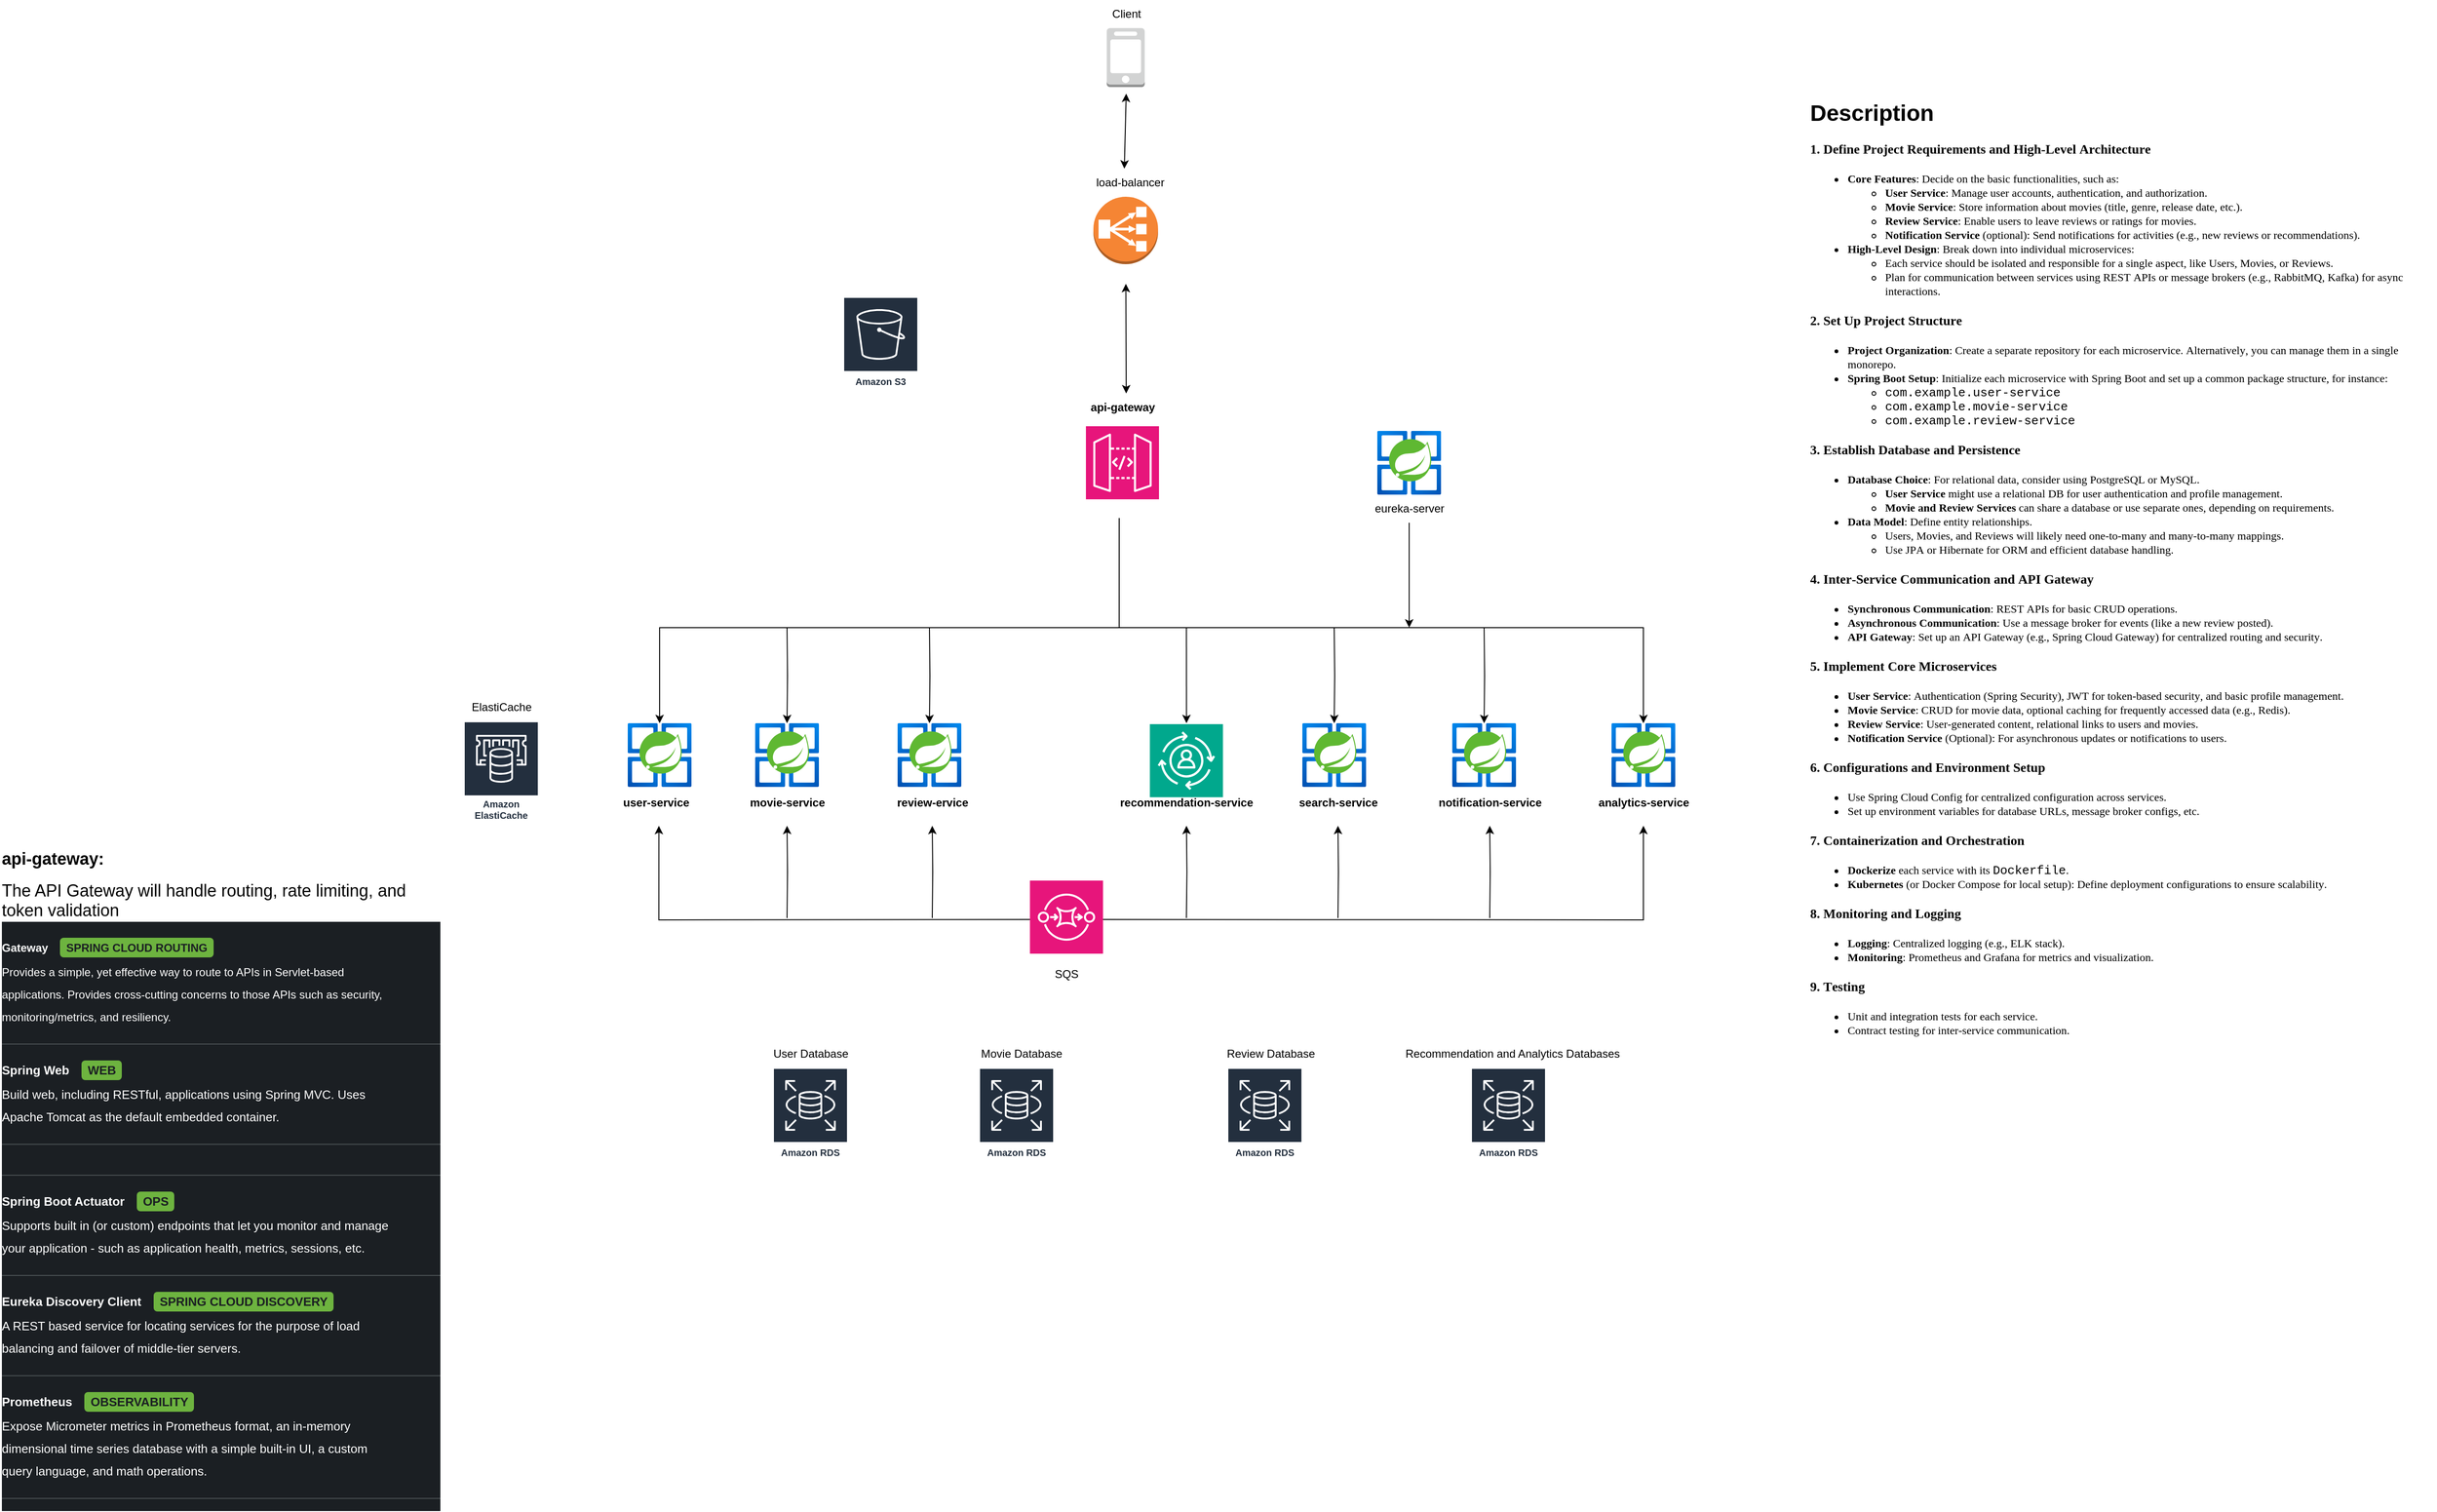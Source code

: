 <mxfile version="24.8.6">
  <diagram name="Page-1" id="R4EWamfsh_gt4aq3ULMU">
    <mxGraphModel dx="2115" dy="1984" grid="1" gridSize="10" guides="1" tooltips="1" connect="1" arrows="1" fold="1" page="1" pageScale="1" pageWidth="827" pageHeight="1169" math="0" shadow="0">
      <root>
        <mxCell id="0" />
        <mxCell id="1" parent="0" />
        <mxCell id="tPTP5EJk6AqbPcsCi5eH-51" style="edgeStyle=orthogonalEdgeStyle;rounded=0;orthogonalLoop=1;jettySize=auto;html=1;" parent="1" target="tPTP5EJk6AqbPcsCi5eH-9" edge="1">
          <mxGeometry relative="1" as="geometry">
            <Array as="points">
              <mxPoint x="515" y="200" />
              <mxPoint x="24" y="200" />
            </Array>
            <mxPoint x="514.524" y="83.0" as="sourcePoint" />
          </mxGeometry>
        </mxCell>
        <mxCell id="tPTP5EJk6AqbPcsCi5eH-52" style="edgeStyle=orthogonalEdgeStyle;rounded=0;orthogonalLoop=1;jettySize=auto;html=1;" parent="1" target="tPTP5EJk6AqbPcsCi5eH-7" edge="1">
          <mxGeometry relative="1" as="geometry">
            <Array as="points">
              <mxPoint x="515" y="200" />
              <mxPoint x="1074" y="200" />
            </Array>
            <mxPoint x="514.524" y="83.0" as="sourcePoint" />
          </mxGeometry>
        </mxCell>
        <mxCell id="tPTP5EJk6AqbPcsCi5eH-53" style="edgeStyle=orthogonalEdgeStyle;rounded=0;orthogonalLoop=1;jettySize=auto;html=1;" parent="1" target="tPTP5EJk6AqbPcsCi5eH-2" edge="1">
          <mxGeometry relative="1" as="geometry">
            <mxPoint x="160" y="200" as="sourcePoint" />
          </mxGeometry>
        </mxCell>
        <mxCell id="tPTP5EJk6AqbPcsCi5eH-2" value="" style="image;aspect=fixed;html=1;points=[];align=center;fontSize=12;image=img/lib/azure2/compute/Azure_Spring_Cloud.svg;" parent="1" vertex="1">
          <mxGeometry x="126" y="302" width="68" height="68" as="geometry" />
        </mxCell>
        <mxCell id="tPTP5EJk6AqbPcsCi5eH-54" style="edgeStyle=orthogonalEdgeStyle;rounded=0;orthogonalLoop=1;jettySize=auto;html=1;" parent="1" target="tPTP5EJk6AqbPcsCi5eH-3" edge="1">
          <mxGeometry relative="1" as="geometry">
            <mxPoint x="312" y="200" as="sourcePoint" />
          </mxGeometry>
        </mxCell>
        <mxCell id="tPTP5EJk6AqbPcsCi5eH-3" value="" style="image;aspect=fixed;html=1;points=[];align=center;fontSize=12;image=img/lib/azure2/compute/Azure_Spring_Cloud.svg;" parent="1" vertex="1">
          <mxGeometry x="278" y="302" width="68" height="68" as="geometry" />
        </mxCell>
        <mxCell id="tPTP5EJk6AqbPcsCi5eH-55" style="edgeStyle=orthogonalEdgeStyle;rounded=0;orthogonalLoop=1;jettySize=auto;html=1;" parent="1" edge="1">
          <mxGeometry relative="1" as="geometry">
            <mxPoint x="586.25" y="200" as="sourcePoint" />
            <mxPoint x="586.333" y="302" as="targetPoint" />
          </mxGeometry>
        </mxCell>
        <mxCell id="tPTP5EJk6AqbPcsCi5eH-56" style="edgeStyle=orthogonalEdgeStyle;rounded=0;orthogonalLoop=1;jettySize=auto;html=1;" parent="1" target="tPTP5EJk6AqbPcsCi5eH-5" edge="1">
          <mxGeometry relative="1" as="geometry">
            <mxPoint x="744" y="200" as="sourcePoint" />
          </mxGeometry>
        </mxCell>
        <mxCell id="tPTP5EJk6AqbPcsCi5eH-5" value="" style="image;aspect=fixed;html=1;points=[];align=center;fontSize=12;image=img/lib/azure2/compute/Azure_Spring_Cloud.svg;" parent="1" vertex="1">
          <mxGeometry x="710" y="302" width="68" height="68" as="geometry" />
        </mxCell>
        <mxCell id="tPTP5EJk6AqbPcsCi5eH-57" style="edgeStyle=orthogonalEdgeStyle;rounded=0;orthogonalLoop=1;jettySize=auto;html=1;" parent="1" target="tPTP5EJk6AqbPcsCi5eH-6" edge="1">
          <mxGeometry relative="1" as="geometry">
            <mxPoint x="904" y="200" as="sourcePoint" />
          </mxGeometry>
        </mxCell>
        <mxCell id="tPTP5EJk6AqbPcsCi5eH-6" value="" style="image;aspect=fixed;html=1;points=[];align=center;fontSize=12;image=img/lib/azure2/compute/Azure_Spring_Cloud.svg;fontStyle=1" parent="1" vertex="1">
          <mxGeometry x="870" y="302" width="68" height="68" as="geometry" />
        </mxCell>
        <mxCell id="tPTP5EJk6AqbPcsCi5eH-7" value="" style="image;aspect=fixed;html=1;points=[];align=center;fontSize=12;image=img/lib/azure2/compute/Azure_Spring_Cloud.svg;fontStyle=1" parent="1" vertex="1">
          <mxGeometry x="1040" y="302" width="68" height="68" as="geometry" />
        </mxCell>
        <mxCell id="tPTP5EJk6AqbPcsCi5eH-9" value="" style="image;aspect=fixed;html=1;points=[];align=center;fontSize=12;image=img/lib/azure2/compute/Azure_Spring_Cloud.svg;fontStyle=1" parent="1" vertex="1">
          <mxGeometry x="-10" y="302" width="68" height="68" as="geometry" />
        </mxCell>
        <mxCell id="tPTP5EJk6AqbPcsCi5eH-10" value="&lt;p&gt;&lt;strong&gt;api-gateway&lt;/strong&gt;&lt;/p&gt;" style="text;html=1;align=center;verticalAlign=middle;resizable=0;points=[];autosize=1;strokeColor=none;fillColor=none;" parent="1" vertex="1">
          <mxGeometry x="473" y="-60" width="90" height="50" as="geometry" />
        </mxCell>
        <mxCell id="tPTP5EJk6AqbPcsCi5eH-12" value="&lt;p&gt;&lt;strong&gt;user-service&lt;/strong&gt;&lt;/p&gt;" style="text;html=1;align=center;verticalAlign=middle;resizable=0;points=[];autosize=1;strokeColor=none;fillColor=none;" parent="1" vertex="1">
          <mxGeometry x="-25" y="361.5" width="90" height="50" as="geometry" />
        </mxCell>
        <mxCell id="tPTP5EJk6AqbPcsCi5eH-44" style="edgeStyle=orthogonalEdgeStyle;rounded=0;orthogonalLoop=1;jettySize=auto;html=1;" parent="1" target="tPTP5EJk6AqbPcsCi5eH-13" edge="1">
          <mxGeometry relative="1" as="geometry">
            <mxPoint x="160" y="510" as="sourcePoint" />
          </mxGeometry>
        </mxCell>
        <mxCell id="tPTP5EJk6AqbPcsCi5eH-13" value="&lt;p&gt;&lt;strong&gt;movie-service&lt;/strong&gt;&lt;/p&gt;" style="text;html=1;align=center;verticalAlign=middle;resizable=0;points=[];autosize=1;strokeColor=none;fillColor=none;" parent="1" vertex="1">
          <mxGeometry x="110" y="361.5" width="100" height="50" as="geometry" />
        </mxCell>
        <mxCell id="tPTP5EJk6AqbPcsCi5eH-46" style="edgeStyle=orthogonalEdgeStyle;rounded=0;orthogonalLoop=1;jettySize=auto;html=1;" parent="1" target="tPTP5EJk6AqbPcsCi5eH-14" edge="1">
          <mxGeometry relative="1" as="geometry">
            <mxPoint x="315" y="510" as="sourcePoint" />
          </mxGeometry>
        </mxCell>
        <mxCell id="tPTP5EJk6AqbPcsCi5eH-14" value="&lt;p&gt;&lt;strong&gt;r&lt;/strong&gt;&lt;strong style=&quot;background-color: initial;&quot;&gt;eview-ervice&lt;/strong&gt;&lt;/p&gt;" style="text;html=1;align=center;verticalAlign=middle;resizable=0;points=[];autosize=1;strokeColor=none;fillColor=none;" parent="1" vertex="1">
          <mxGeometry x="265" y="361.5" width="100" height="50" as="geometry" />
        </mxCell>
        <mxCell id="tPTP5EJk6AqbPcsCi5eH-47" style="edgeStyle=orthogonalEdgeStyle;rounded=0;orthogonalLoop=1;jettySize=auto;html=1;" parent="1" target="tPTP5EJk6AqbPcsCi5eH-15" edge="1">
          <mxGeometry relative="1" as="geometry">
            <mxPoint x="586.25" y="510" as="sourcePoint" />
          </mxGeometry>
        </mxCell>
        <mxCell id="tPTP5EJk6AqbPcsCi5eH-15" value="&lt;p&gt;&lt;strong&gt;recommendation-service&lt;/strong&gt;&lt;/p&gt;" style="text;html=1;align=center;verticalAlign=middle;resizable=0;points=[];autosize=1;strokeColor=none;fillColor=none;" parent="1" vertex="1">
          <mxGeometry x="501.25" y="361.5" width="170" height="50" as="geometry" />
        </mxCell>
        <mxCell id="tPTP5EJk6AqbPcsCi5eH-48" style="edgeStyle=orthogonalEdgeStyle;rounded=0;orthogonalLoop=1;jettySize=auto;html=1;" parent="1" target="tPTP5EJk6AqbPcsCi5eH-16" edge="1">
          <mxGeometry relative="1" as="geometry">
            <mxPoint x="748" y="510" as="sourcePoint" />
          </mxGeometry>
        </mxCell>
        <mxCell id="tPTP5EJk6AqbPcsCi5eH-16" value="&lt;p&gt;&lt;strong&gt;search-service&lt;/strong&gt;&lt;/p&gt;" style="text;html=1;align=center;verticalAlign=middle;resizable=0;points=[];autosize=1;strokeColor=none;fillColor=none;" parent="1" vertex="1">
          <mxGeometry x="693" y="361.5" width="110" height="50" as="geometry" />
        </mxCell>
        <mxCell id="tPTP5EJk6AqbPcsCi5eH-49" style="edgeStyle=orthogonalEdgeStyle;rounded=0;orthogonalLoop=1;jettySize=auto;html=1;" parent="1" target="tPTP5EJk6AqbPcsCi5eH-17" edge="1">
          <mxGeometry relative="1" as="geometry">
            <mxPoint x="910" y="510" as="sourcePoint" />
          </mxGeometry>
        </mxCell>
        <mxCell id="tPTP5EJk6AqbPcsCi5eH-17" value="&lt;p&gt;&lt;strong&gt;notification-service&lt;/strong&gt;&lt;/p&gt;" style="text;html=1;align=center;verticalAlign=middle;resizable=0;points=[];autosize=1;strokeColor=none;fillColor=none;" parent="1" vertex="1">
          <mxGeometry x="845" y="361.5" width="130" height="50" as="geometry" />
        </mxCell>
        <mxCell id="tPTP5EJk6AqbPcsCi5eH-18" value="&lt;p&gt;&lt;strong&gt;analytics-service&lt;/strong&gt;&lt;/p&gt;" style="text;html=1;align=center;verticalAlign=middle;resizable=0;points=[];autosize=1;strokeColor=none;fillColor=none;" parent="1" vertex="1">
          <mxGeometry x="1014" y="361.5" width="120" height="50" as="geometry" />
        </mxCell>
        <mxCell id="tPTP5EJk6AqbPcsCi5eH-23" value="User Database" style="text;html=1;align=center;verticalAlign=middle;resizable=0;points=[];autosize=1;strokeColor=none;fillColor=none;" parent="1" vertex="1">
          <mxGeometry x="135" y="640" width="100" height="30" as="geometry" />
        </mxCell>
        <mxCell id="tPTP5EJk6AqbPcsCi5eH-24" value="Movie Database" style="text;html=1;align=center;verticalAlign=middle;resizable=0;points=[];autosize=1;strokeColor=none;fillColor=none;" parent="1" vertex="1">
          <mxGeometry x="355" y="640" width="110" height="30" as="geometry" />
        </mxCell>
        <mxCell id="tPTP5EJk6AqbPcsCi5eH-25" value="Review Database" style="text;html=1;align=center;verticalAlign=middle;resizable=0;points=[];autosize=1;strokeColor=none;fillColor=none;" parent="1" vertex="1">
          <mxGeometry x="616.25" y="640" width="120" height="30" as="geometry" />
        </mxCell>
        <mxCell id="tPTP5EJk6AqbPcsCi5eH-26" value="Recommendation and Analytics Databases" style="text;html=1;align=center;verticalAlign=middle;resizable=0;points=[];autosize=1;strokeColor=none;fillColor=none;" parent="1" vertex="1">
          <mxGeometry x="809" y="640" width="250" height="30" as="geometry" />
        </mxCell>
        <mxCell id="tPTP5EJk6AqbPcsCi5eH-31" value="ElastiCache" style="text;html=1;align=center;verticalAlign=middle;resizable=0;points=[];autosize=1;strokeColor=none;fillColor=none;" parent="1" vertex="1">
          <mxGeometry x="-190" y="270" width="90" height="30" as="geometry" />
        </mxCell>
        <mxCell id="tPTP5EJk6AqbPcsCi5eH-32" value="load-balancer" style="text;html=1;align=center;verticalAlign=middle;resizable=0;points=[];autosize=1;strokeColor=none;fillColor=none;" parent="1" vertex="1">
          <mxGeometry x="476.25" y="-290" width="100" height="30" as="geometry" />
        </mxCell>
        <mxCell id="tPTP5EJk6AqbPcsCi5eH-34" value="SQS" style="text;html=1;align=center;verticalAlign=middle;resizable=0;points=[];autosize=1;strokeColor=none;fillColor=none;" parent="1" vertex="1">
          <mxGeometry x="433.25" y="555" width="50" height="30" as="geometry" />
        </mxCell>
        <mxCell id="tPTP5EJk6AqbPcsCi5eH-42" style="edgeStyle=orthogonalEdgeStyle;rounded=0;orthogonalLoop=1;jettySize=auto;html=1;" parent="1" target="tPTP5EJk6AqbPcsCi5eH-18" edge="1">
          <mxGeometry relative="1" as="geometry">
            <mxPoint x="496.5" y="511.524" as="sourcePoint" />
          </mxGeometry>
        </mxCell>
        <mxCell id="tPTP5EJk6AqbPcsCi5eH-36" value="" style="outlineConnect=0;dashed=0;verticalLabelPosition=bottom;verticalAlign=top;align=center;html=1;shape=mxgraph.aws3.mobile_client;fillColor=#D2D3D3;gradientColor=none;" parent="1" vertex="1">
          <mxGeometry x="501.25" y="-440" width="40.5" height="63" as="geometry" />
        </mxCell>
        <mxCell id="tPTP5EJk6AqbPcsCi5eH-37" value="Client" style="text;html=1;align=center;verticalAlign=middle;resizable=0;points=[];autosize=1;strokeColor=none;fillColor=none;" parent="1" vertex="1">
          <mxGeometry x="496.5" y="-470" width="50" height="30" as="geometry" />
        </mxCell>
        <mxCell id="tPTP5EJk6AqbPcsCi5eH-40" value="" style="endArrow=classic;startArrow=classic;html=1;rounded=0;" parent="1" edge="1">
          <mxGeometry width="50" height="50" relative="1" as="geometry">
            <mxPoint x="520" y="-290" as="sourcePoint" />
            <mxPoint x="522" y="-370" as="targetPoint" />
          </mxGeometry>
        </mxCell>
        <mxCell id="tPTP5EJk6AqbPcsCi5eH-43" style="edgeStyle=orthogonalEdgeStyle;rounded=0;orthogonalLoop=1;jettySize=auto;html=1;exitX=0;exitY=0.5;exitDx=0;exitDy=0;exitPerimeter=0;entryX=0.536;entryY=1.001;entryDx=0;entryDy=0;entryPerimeter=0;" parent="1" target="tPTP5EJk6AqbPcsCi5eH-12" edge="1">
          <mxGeometry relative="1" as="geometry">
            <mxPoint x="420" y="511.5" as="sourcePoint" />
          </mxGeometry>
        </mxCell>
        <mxCell id="tPTP5EJk6AqbPcsCi5eH-60" value="" style="endArrow=classic;startArrow=classic;html=1;rounded=0;" parent="1" edge="1">
          <mxGeometry width="50" height="50" relative="1" as="geometry">
            <mxPoint x="522" y="-50" as="sourcePoint" />
            <mxPoint x="521.642" y="-167.0" as="targetPoint" />
          </mxGeometry>
        </mxCell>
        <mxCell id="hdJnmSfa8VOICIZQmIh4-2" value="&lt;h1 style=&quot;margin-top: 0px;&quot;&gt;Description&lt;/h1&gt;&lt;p style=&quot;margin: 0px 0px 14px; font-variant-numeric: normal; font-variant-east-asian: normal; font-variant-alternates: normal; font-size-adjust: none; font-kerning: auto; font-optical-sizing: auto; font-feature-settings: normal; font-variation-settings: normal; font-variant-position: normal; font-stretch: normal; font-size: 14px; line-height: normal; font-family: Times; -webkit-text-stroke-color: rgb(0, 0, 0);&quot; class=&quot;p1&quot;&gt;&lt;span style=&quot;font-kerning: none;&quot; class=&quot;s1&quot;&gt;&lt;b&gt;1. Define Project Requirements and High-Level Architecture&lt;/b&gt;&lt;/span&gt;&lt;/p&gt;&lt;ul style=&quot;font-size: medium;&quot; class=&quot;ul1&quot;&gt;&lt;li style=&quot;margin: 0px; font-variant-numeric: normal; font-variant-east-asian: normal; font-variant-alternates: normal; font-size-adjust: none; font-kerning: auto; font-optical-sizing: auto; font-feature-settings: normal; font-variation-settings: normal; font-variant-position: normal; font-stretch: normal; font-size: 12px; line-height: normal; font-family: Times; -webkit-text-stroke: rgb(0, 0, 0);&quot; class=&quot;li2&quot;&gt;&lt;b&gt;&lt;/b&gt;&lt;span style=&quot;font-kerning: none;&quot; class=&quot;s1&quot;&gt;&lt;b&gt;Core Features&lt;/b&gt;: Decide on the basic functionalities, such as:&lt;/span&gt;&lt;/li&gt;&lt;ul class=&quot;ul2&quot;&gt;&lt;li style=&quot;margin: 0px; font-variant-numeric: normal; font-variant-east-asian: normal; font-variant-alternates: normal; font-size-adjust: none; font-kerning: auto; font-optical-sizing: auto; font-feature-settings: normal; font-variation-settings: normal; font-variant-position: normal; font-stretch: normal; font-size: 12px; line-height: normal; font-family: Times; -webkit-text-stroke: rgb(0, 0, 0);&quot; class=&quot;li2&quot;&gt;&lt;b&gt;&lt;/b&gt;&lt;span style=&quot;font-kerning: none;&quot; class=&quot;s1&quot;&gt;&lt;b&gt;User Service&lt;/b&gt;: Manage user accounts, authentication, and authorization.&lt;/span&gt;&lt;/li&gt;&lt;li style=&quot;margin: 0px; font-variant-numeric: normal; font-variant-east-asian: normal; font-variant-alternates: normal; font-size-adjust: none; font-kerning: auto; font-optical-sizing: auto; font-feature-settings: normal; font-variation-settings: normal; font-variant-position: normal; font-stretch: normal; font-size: 12px; line-height: normal; font-family: Times; -webkit-text-stroke: rgb(0, 0, 0);&quot; class=&quot;li2&quot;&gt;&lt;b&gt;&lt;/b&gt;&lt;span style=&quot;font-kerning: none;&quot; class=&quot;s1&quot;&gt;&lt;b&gt;Movie Service&lt;/b&gt;: Store information about movies (title, genre, release date, etc.).&lt;/span&gt;&lt;/li&gt;&lt;li style=&quot;margin: 0px; font-variant-numeric: normal; font-variant-east-asian: normal; font-variant-alternates: normal; font-size-adjust: none; font-kerning: auto; font-optical-sizing: auto; font-feature-settings: normal; font-variation-settings: normal; font-variant-position: normal; font-stretch: normal; font-size: 12px; line-height: normal; font-family: Times; -webkit-text-stroke: rgb(0, 0, 0);&quot; class=&quot;li2&quot;&gt;&lt;b&gt;&lt;/b&gt;&lt;span style=&quot;font-kerning: none;&quot; class=&quot;s1&quot;&gt;&lt;b&gt;Review Service&lt;/b&gt;: Enable users to leave reviews or ratings for movies.&lt;/span&gt;&lt;/li&gt;&lt;li style=&quot;margin: 0px; font-variant-numeric: normal; font-variant-east-asian: normal; font-variant-alternates: normal; font-size-adjust: none; font-kerning: auto; font-optical-sizing: auto; font-feature-settings: normal; font-variation-settings: normal; font-variant-position: normal; font-stretch: normal; font-size: 12px; line-height: normal; font-family: Times; -webkit-text-stroke: rgb(0, 0, 0);&quot; class=&quot;li2&quot;&gt;&lt;b&gt;&lt;/b&gt;&lt;span style=&quot;font-kerning: none;&quot; class=&quot;s1&quot;&gt;&lt;b&gt;Notification Service&lt;/b&gt; (optional): Send notifications for activities (e.g., new reviews or recommendations).&lt;/span&gt;&lt;/li&gt;&lt;/ul&gt;&lt;li style=&quot;margin: 0px; font-variant-numeric: normal; font-variant-east-asian: normal; font-variant-alternates: normal; font-size-adjust: none; font-kerning: auto; font-optical-sizing: auto; font-feature-settings: normal; font-variation-settings: normal; font-variant-position: normal; font-stretch: normal; font-size: 12px; line-height: normal; font-family: Times; -webkit-text-stroke: rgb(0, 0, 0);&quot; class=&quot;li2&quot;&gt;&lt;b&gt;&lt;/b&gt;&lt;span style=&quot;font-kerning: none;&quot; class=&quot;s1&quot;&gt;&lt;b&gt;High-Level Design&lt;/b&gt;: Break down into individual microservices:&lt;/span&gt;&lt;/li&gt;&lt;ul class=&quot;ul2&quot;&gt;&lt;li style=&quot;margin: 0px; font-variant-numeric: normal; font-variant-east-asian: normal; font-variant-alternates: normal; font-size-adjust: none; font-kerning: auto; font-optical-sizing: auto; font-feature-settings: normal; font-variation-settings: normal; font-variant-position: normal; font-stretch: normal; font-size: 12px; line-height: normal; font-family: Times; -webkit-text-stroke: rgb(0, 0, 0);&quot; class=&quot;li2&quot;&gt;&lt;span style=&quot;font-kerning: none;&quot; class=&quot;s1&quot;&gt;Each service should be isolated and responsible for a single aspect, like Users, Movies, or Reviews.&lt;/span&gt;&lt;/li&gt;&lt;li style=&quot;margin: 0px; font-variant-numeric: normal; font-variant-east-asian: normal; font-variant-alternates: normal; font-size-adjust: none; font-kerning: auto; font-optical-sizing: auto; font-feature-settings: normal; font-variation-settings: normal; font-variant-position: normal; font-stretch: normal; font-size: 12px; line-height: normal; font-family: Times; -webkit-text-stroke: rgb(0, 0, 0);&quot; class=&quot;li2&quot;&gt;&lt;span style=&quot;font-kerning: none;&quot; class=&quot;s1&quot;&gt;Plan for communication between services using REST APIs or message brokers (e.g., RabbitMQ, Kafka) for async interactions.&lt;/span&gt;&lt;/li&gt;&lt;/ul&gt;&lt;/ul&gt;&lt;p style=&quot;margin: 0px 0px 14px; font-variant-numeric: normal; font-variant-east-asian: normal; font-variant-alternates: normal; font-size-adjust: none; font-kerning: auto; font-optical-sizing: auto; font-feature-settings: normal; font-variation-settings: normal; font-variant-position: normal; font-stretch: normal; font-size: 14px; line-height: normal; font-family: Times; -webkit-text-stroke-color: rgb(0, 0, 0);&quot; class=&quot;p1&quot;&gt;&lt;span style=&quot;font-kerning: none;&quot; class=&quot;s1&quot;&gt;&lt;b&gt;2. Set Up Project Structure&lt;/b&gt;&lt;/span&gt;&lt;/p&gt;&lt;ul style=&quot;font-size: medium;&quot; class=&quot;ul1&quot;&gt;&lt;li style=&quot;margin: 0px; font-variant-numeric: normal; font-variant-east-asian: normal; font-variant-alternates: normal; font-size-adjust: none; font-kerning: auto; font-optical-sizing: auto; font-feature-settings: normal; font-variation-settings: normal; font-variant-position: normal; font-stretch: normal; font-size: 12px; line-height: normal; font-family: Times; -webkit-text-stroke: rgb(0, 0, 0);&quot; class=&quot;li2&quot;&gt;&lt;b&gt;&lt;/b&gt;&lt;span style=&quot;font-kerning: none;&quot; class=&quot;s1&quot;&gt;&lt;b&gt;Project Organization&lt;/b&gt;: Create a separate repository for each microservice. Alternatively, you can manage them in a single monorepo.&lt;/span&gt;&lt;/li&gt;&lt;li style=&quot;margin: 0px; font-variant-numeric: normal; font-variant-east-asian: normal; font-variant-alternates: normal; font-size-adjust: none; font-kerning: auto; font-optical-sizing: auto; font-feature-settings: normal; font-variation-settings: normal; font-variant-position: normal; font-stretch: normal; font-size: 12px; line-height: normal; font-family: Times; -webkit-text-stroke: rgb(0, 0, 0);&quot; class=&quot;li2&quot;&gt;&lt;b&gt;&lt;/b&gt;&lt;span style=&quot;font-kerning: none;&quot; class=&quot;s1&quot;&gt;&lt;b&gt;Spring Boot Setup&lt;/b&gt;: Initialize each microservice with Spring Boot and set up a common package structure, for instance:&lt;/span&gt;&lt;/li&gt;&lt;ul class=&quot;ul2&quot;&gt;&lt;li style=&quot;margin: 0px; font-variant-numeric: normal; font-variant-east-asian: normal; font-variant-alternates: normal; font-size-adjust: none; font-kerning: auto; font-optical-sizing: auto; font-feature-settings: normal; font-variation-settings: normal; font-variant-position: normal; font-stretch: normal; font-size: 13px; line-height: normal; font-family: Courier; -webkit-text-stroke: rgb(0, 0, 0);&quot; class=&quot;li3&quot;&gt;&lt;span style=&quot;font-kerning: none;&quot; class=&quot;s1&quot;&gt;com.example.user-service&lt;/span&gt;&lt;/li&gt;&lt;li style=&quot;margin: 0px; font-variant-numeric: normal; font-variant-east-asian: normal; font-variant-alternates: normal; font-size-adjust: none; font-kerning: auto; font-optical-sizing: auto; font-feature-settings: normal; font-variation-settings: normal; font-variant-position: normal; font-stretch: normal; font-size: 13px; line-height: normal; font-family: Courier; -webkit-text-stroke: rgb(0, 0, 0);&quot; class=&quot;li3&quot;&gt;&lt;span style=&quot;font-kerning: none;&quot; class=&quot;s1&quot;&gt;com.example.movie-service&lt;/span&gt;&lt;/li&gt;&lt;li style=&quot;margin: 0px; font-variant-numeric: normal; font-variant-east-asian: normal; font-variant-alternates: normal; font-size-adjust: none; font-kerning: auto; font-optical-sizing: auto; font-feature-settings: normal; font-variation-settings: normal; font-variant-position: normal; font-stretch: normal; font-size: 13px; line-height: normal; font-family: Courier; -webkit-text-stroke: rgb(0, 0, 0);&quot; class=&quot;li3&quot;&gt;&lt;span style=&quot;font-kerning: none;&quot; class=&quot;s1&quot;&gt;com.example.review-service&lt;/span&gt;&lt;/li&gt;&lt;/ul&gt;&lt;/ul&gt;&lt;p style=&quot;margin: 0px 0px 14px; font-variant-numeric: normal; font-variant-east-asian: normal; font-variant-alternates: normal; font-size-adjust: none; font-kerning: auto; font-optical-sizing: auto; font-feature-settings: normal; font-variation-settings: normal; font-variant-position: normal; font-stretch: normal; font-size: 14px; line-height: normal; font-family: Times; -webkit-text-stroke-color: rgb(0, 0, 0);&quot; class=&quot;p1&quot;&gt;&lt;span style=&quot;font-kerning: none;&quot; class=&quot;s1&quot;&gt;&lt;b&gt;3. Establish Database and Persistence&lt;/b&gt;&lt;/span&gt;&lt;/p&gt;&lt;ul style=&quot;font-size: medium;&quot; class=&quot;ul1&quot;&gt;&lt;li style=&quot;margin: 0px; font-variant-numeric: normal; font-variant-east-asian: normal; font-variant-alternates: normal; font-size-adjust: none; font-kerning: auto; font-optical-sizing: auto; font-feature-settings: normal; font-variation-settings: normal; font-variant-position: normal; font-stretch: normal; font-size: 12px; line-height: normal; font-family: Times; -webkit-text-stroke: rgb(0, 0, 0);&quot; class=&quot;li2&quot;&gt;&lt;b&gt;&lt;/b&gt;&lt;span style=&quot;font-kerning: none;&quot; class=&quot;s1&quot;&gt;&lt;b&gt;Database Choice&lt;/b&gt;: For relational data, consider using PostgreSQL or MySQL.&lt;/span&gt;&lt;/li&gt;&lt;ul class=&quot;ul2&quot;&gt;&lt;li style=&quot;margin: 0px; font-variant-numeric: normal; font-variant-east-asian: normal; font-variant-alternates: normal; font-size-adjust: none; font-kerning: auto; font-optical-sizing: auto; font-feature-settings: normal; font-variation-settings: normal; font-variant-position: normal; font-stretch: normal; font-size: 12px; line-height: normal; font-family: Times; -webkit-text-stroke: rgb(0, 0, 0);&quot; class=&quot;li2&quot;&gt;&lt;b&gt;&lt;/b&gt;&lt;span style=&quot;font-kerning: none;&quot; class=&quot;s1&quot;&gt;&lt;b&gt;User Service&lt;/b&gt; might use a relational DB for user authentication and profile management.&lt;/span&gt;&lt;/li&gt;&lt;li style=&quot;margin: 0px; font-variant-numeric: normal; font-variant-east-asian: normal; font-variant-alternates: normal; font-size-adjust: none; font-kerning: auto; font-optical-sizing: auto; font-feature-settings: normal; font-variation-settings: normal; font-variant-position: normal; font-stretch: normal; font-size: 12px; line-height: normal; font-family: Times; -webkit-text-stroke: rgb(0, 0, 0);&quot; class=&quot;li2&quot;&gt;&lt;b&gt;&lt;/b&gt;&lt;span style=&quot;font-kerning: none;&quot; class=&quot;s1&quot;&gt;&lt;b&gt;Movie and Review Services&lt;/b&gt; can share a database or use separate ones, depending on requirements.&lt;/span&gt;&lt;/li&gt;&lt;/ul&gt;&lt;li style=&quot;margin: 0px; font-variant-numeric: normal; font-variant-east-asian: normal; font-variant-alternates: normal; font-size-adjust: none; font-kerning: auto; font-optical-sizing: auto; font-feature-settings: normal; font-variation-settings: normal; font-variant-position: normal; font-stretch: normal; font-size: 12px; line-height: normal; font-family: Times; -webkit-text-stroke: rgb(0, 0, 0);&quot; class=&quot;li2&quot;&gt;&lt;b&gt;&lt;/b&gt;&lt;span style=&quot;font-kerning: none;&quot; class=&quot;s1&quot;&gt;&lt;b&gt;Data Model&lt;/b&gt;: Define entity relationships.&lt;/span&gt;&lt;/li&gt;&lt;ul class=&quot;ul2&quot;&gt;&lt;li style=&quot;margin: 0px; font-variant-numeric: normal; font-variant-east-asian: normal; font-variant-alternates: normal; font-size-adjust: none; font-kerning: auto; font-optical-sizing: auto; font-feature-settings: normal; font-variation-settings: normal; font-variant-position: normal; font-stretch: normal; font-size: 12px; line-height: normal; font-family: Times; -webkit-text-stroke: rgb(0, 0, 0);&quot; class=&quot;li2&quot;&gt;&lt;span style=&quot;font-kerning: none;&quot; class=&quot;s1&quot;&gt;Users, Movies, and Reviews will likely need one-to-many and many-to-many mappings.&lt;/span&gt;&lt;/li&gt;&lt;li style=&quot;margin: 0px; font-variant-numeric: normal; font-variant-east-asian: normal; font-variant-alternates: normal; font-size-adjust: none; font-kerning: auto; font-optical-sizing: auto; font-feature-settings: normal; font-variation-settings: normal; font-variant-position: normal; font-stretch: normal; font-size: 12px; line-height: normal; font-family: Times; -webkit-text-stroke: rgb(0, 0, 0);&quot; class=&quot;li2&quot;&gt;&lt;span style=&quot;font-kerning: none;&quot; class=&quot;s1&quot;&gt;Use JPA or Hibernate for ORM and efficient database handling.&lt;/span&gt;&lt;/li&gt;&lt;/ul&gt;&lt;/ul&gt;&lt;p style=&quot;margin: 0px 0px 14px; font-variant-numeric: normal; font-variant-east-asian: normal; font-variant-alternates: normal; font-size-adjust: none; font-kerning: auto; font-optical-sizing: auto; font-feature-settings: normal; font-variation-settings: normal; font-variant-position: normal; font-stretch: normal; font-size: 14px; line-height: normal; font-family: Times; -webkit-text-stroke-color: rgb(0, 0, 0);&quot; class=&quot;p1&quot;&gt;&lt;span style=&quot;font-kerning: none;&quot; class=&quot;s1&quot;&gt;&lt;b&gt;4. Inter-Service Communication and API Gateway&lt;/b&gt;&lt;/span&gt;&lt;/p&gt;&lt;ul style=&quot;font-size: medium;&quot; class=&quot;ul1&quot;&gt;&lt;li style=&quot;margin: 0px; font-variant-numeric: normal; font-variant-east-asian: normal; font-variant-alternates: normal; font-size-adjust: none; font-kerning: auto; font-optical-sizing: auto; font-feature-settings: normal; font-variation-settings: normal; font-variant-position: normal; font-stretch: normal; font-size: 12px; line-height: normal; font-family: Times; -webkit-text-stroke: rgb(0, 0, 0);&quot; class=&quot;li2&quot;&gt;&lt;b&gt;&lt;/b&gt;&lt;span style=&quot;font-kerning: none;&quot; class=&quot;s1&quot;&gt;&lt;b&gt;Synchronous Communication&lt;/b&gt;: REST APIs for basic CRUD operations.&lt;/span&gt;&lt;/li&gt;&lt;li style=&quot;margin: 0px; font-variant-numeric: normal; font-variant-east-asian: normal; font-variant-alternates: normal; font-size-adjust: none; font-kerning: auto; font-optical-sizing: auto; font-feature-settings: normal; font-variation-settings: normal; font-variant-position: normal; font-stretch: normal; font-size: 12px; line-height: normal; font-family: Times; -webkit-text-stroke: rgb(0, 0, 0);&quot; class=&quot;li2&quot;&gt;&lt;b&gt;&lt;/b&gt;&lt;span style=&quot;font-kerning: none;&quot; class=&quot;s1&quot;&gt;&lt;b&gt;Asynchronous Communication&lt;/b&gt;: Use a message broker for events (like a new review posted).&lt;/span&gt;&lt;/li&gt;&lt;li style=&quot;margin: 0px; font-variant-numeric: normal; font-variant-east-asian: normal; font-variant-alternates: normal; font-size-adjust: none; font-kerning: auto; font-optical-sizing: auto; font-feature-settings: normal; font-variation-settings: normal; font-variant-position: normal; font-stretch: normal; font-size: 12px; line-height: normal; font-family: Times; -webkit-text-stroke: rgb(0, 0, 0);&quot; class=&quot;li2&quot;&gt;&lt;b&gt;&lt;/b&gt;&lt;span style=&quot;font-kerning: none;&quot; class=&quot;s1&quot;&gt;&lt;b&gt;API Gateway&lt;/b&gt;: Set up an API Gateway (e.g., Spring Cloud Gateway) for centralized routing and security.&lt;/span&gt;&lt;/li&gt;&lt;/ul&gt;&lt;p style=&quot;margin: 0px 0px 14px; font-variant-numeric: normal; font-variant-east-asian: normal; font-variant-alternates: normal; font-size-adjust: none; font-kerning: auto; font-optical-sizing: auto; font-feature-settings: normal; font-variation-settings: normal; font-variant-position: normal; font-stretch: normal; font-size: 14px; line-height: normal; font-family: Times; -webkit-text-stroke-color: rgb(0, 0, 0);&quot; class=&quot;p1&quot;&gt;&lt;span style=&quot;font-kerning: none;&quot; class=&quot;s1&quot;&gt;&lt;b&gt;5. Implement Core Microservices&lt;/b&gt;&lt;/span&gt;&lt;/p&gt;&lt;ul style=&quot;font-size: medium;&quot; class=&quot;ul1&quot;&gt;&lt;li style=&quot;margin: 0px; font-variant-numeric: normal; font-variant-east-asian: normal; font-variant-alternates: normal; font-size-adjust: none; font-kerning: auto; font-optical-sizing: auto; font-feature-settings: normal; font-variation-settings: normal; font-variant-position: normal; font-stretch: normal; font-size: 12px; line-height: normal; font-family: Times; -webkit-text-stroke: rgb(0, 0, 0);&quot; class=&quot;li2&quot;&gt;&lt;b&gt;&lt;/b&gt;&lt;span style=&quot;font-kerning: none;&quot; class=&quot;s1&quot;&gt;&lt;b&gt;User Service&lt;/b&gt;: Authentication (Spring Security), JWT for token-based security, and basic profile management.&lt;/span&gt;&lt;/li&gt;&lt;li style=&quot;margin: 0px; font-variant-numeric: normal; font-variant-east-asian: normal; font-variant-alternates: normal; font-size-adjust: none; font-kerning: auto; font-optical-sizing: auto; font-feature-settings: normal; font-variation-settings: normal; font-variant-position: normal; font-stretch: normal; font-size: 12px; line-height: normal; font-family: Times; -webkit-text-stroke: rgb(0, 0, 0);&quot; class=&quot;li2&quot;&gt;&lt;b&gt;&lt;/b&gt;&lt;span style=&quot;font-kerning: none;&quot; class=&quot;s1&quot;&gt;&lt;b&gt;Movie Service&lt;/b&gt;: CRUD for movie data, optional caching for frequently accessed data (e.g., Redis).&lt;/span&gt;&lt;/li&gt;&lt;li style=&quot;margin: 0px; font-variant-numeric: normal; font-variant-east-asian: normal; font-variant-alternates: normal; font-size-adjust: none; font-kerning: auto; font-optical-sizing: auto; font-feature-settings: normal; font-variation-settings: normal; font-variant-position: normal; font-stretch: normal; font-size: 12px; line-height: normal; font-family: Times; -webkit-text-stroke: rgb(0, 0, 0);&quot; class=&quot;li2&quot;&gt;&lt;b&gt;&lt;/b&gt;&lt;span style=&quot;font-kerning: none;&quot; class=&quot;s1&quot;&gt;&lt;b&gt;Review Service&lt;/b&gt;: User-generated content, relational links to users and movies.&lt;/span&gt;&lt;/li&gt;&lt;li style=&quot;margin: 0px; font-variant-numeric: normal; font-variant-east-asian: normal; font-variant-alternates: normal; font-size-adjust: none; font-kerning: auto; font-optical-sizing: auto; font-feature-settings: normal; font-variation-settings: normal; font-variant-position: normal; font-stretch: normal; font-size: 12px; line-height: normal; font-family: Times; -webkit-text-stroke: rgb(0, 0, 0);&quot; class=&quot;li2&quot;&gt;&lt;b&gt;&lt;/b&gt;&lt;span style=&quot;font-kerning: none;&quot; class=&quot;s1&quot;&gt;&lt;b&gt;Notification Service&lt;/b&gt; (Optional): For asynchronous updates or notifications to users.&lt;/span&gt;&lt;/li&gt;&lt;/ul&gt;&lt;p style=&quot;margin: 0px 0px 14px; font-variant-numeric: normal; font-variant-east-asian: normal; font-variant-alternates: normal; font-size-adjust: none; font-kerning: auto; font-optical-sizing: auto; font-feature-settings: normal; font-variation-settings: normal; font-variant-position: normal; font-stretch: normal; font-size: 14px; line-height: normal; font-family: Times; -webkit-text-stroke-color: rgb(0, 0, 0);&quot; class=&quot;p1&quot;&gt;&lt;span style=&quot;font-kerning: none;&quot; class=&quot;s1&quot;&gt;&lt;b&gt;6. Configurations and Environment Setup&lt;/b&gt;&lt;/span&gt;&lt;/p&gt;&lt;ul style=&quot;font-size: medium;&quot; class=&quot;ul1&quot;&gt;&lt;li style=&quot;margin: 0px; font-variant-numeric: normal; font-variant-east-asian: normal; font-variant-alternates: normal; font-size-adjust: none; font-kerning: auto; font-optical-sizing: auto; font-feature-settings: normal; font-variation-settings: normal; font-variant-position: normal; font-stretch: normal; font-size: 12px; line-height: normal; font-family: Times; -webkit-text-stroke: rgb(0, 0, 0);&quot; class=&quot;li2&quot;&gt;&lt;span style=&quot;font-kerning: none;&quot; class=&quot;s1&quot;&gt;Use Spring Cloud Config for centralized configuration across services.&lt;/span&gt;&lt;/li&gt;&lt;li style=&quot;margin: 0px; font-variant-numeric: normal; font-variant-east-asian: normal; font-variant-alternates: normal; font-size-adjust: none; font-kerning: auto; font-optical-sizing: auto; font-feature-settings: normal; font-variation-settings: normal; font-variant-position: normal; font-stretch: normal; font-size: 12px; line-height: normal; font-family: Times; -webkit-text-stroke: rgb(0, 0, 0);&quot; class=&quot;li2&quot;&gt;&lt;span style=&quot;font-kerning: none;&quot; class=&quot;s1&quot;&gt;Set up environment variables for database URLs, message broker configs, etc.&lt;/span&gt;&lt;/li&gt;&lt;/ul&gt;&lt;p style=&quot;margin: 0px 0px 14px; font-variant-numeric: normal; font-variant-east-asian: normal; font-variant-alternates: normal; font-size-adjust: none; font-kerning: auto; font-optical-sizing: auto; font-feature-settings: normal; font-variation-settings: normal; font-variant-position: normal; font-stretch: normal; font-size: 14px; line-height: normal; font-family: Times; -webkit-text-stroke-color: rgb(0, 0, 0);&quot; class=&quot;p1&quot;&gt;&lt;span style=&quot;font-kerning: none;&quot; class=&quot;s1&quot;&gt;&lt;b&gt;7. Containerization and Orchestration&lt;/b&gt;&lt;/span&gt;&lt;/p&gt;&lt;ul style=&quot;font-size: medium;&quot; class=&quot;ul1&quot;&gt;&lt;li style=&quot;margin: 0px; font-variant-numeric: normal; font-variant-east-asian: normal; font-variant-alternates: normal; font-size-adjust: none; font-kerning: auto; font-optical-sizing: auto; font-feature-settings: normal; font-variation-settings: normal; font-variant-position: normal; font-stretch: normal; font-size: 12px; line-height: normal; font-family: Times; -webkit-text-stroke: rgb(0, 0, 0);&quot; class=&quot;li2&quot;&gt;&lt;b&gt;&lt;/b&gt;&lt;span style=&quot;font-kerning: none;&quot; class=&quot;s1&quot;&gt;&lt;b&gt;Dockerize&lt;/b&gt; each service with its &lt;/span&gt;&lt;span style=&quot;font-variant-numeric: normal; font-variant-east-asian: normal; font-variant-alternates: normal; font-variant-position: normal; font-size-adjust: none; font-optical-sizing: auto; font-feature-settings: normal; font-variation-settings: normal; font-stretch: normal; font-size: 13px; line-height: normal; font-family: Courier; font-kerning: none;&quot; class=&quot;s2&quot;&gt;Dockerfile&lt;/span&gt;&lt;span style=&quot;font-kerning: none;&quot; class=&quot;s1&quot;&gt;.&lt;/span&gt;&lt;/li&gt;&lt;li style=&quot;margin: 0px; font-variant-numeric: normal; font-variant-east-asian: normal; font-variant-alternates: normal; font-size-adjust: none; font-kerning: auto; font-optical-sizing: auto; font-feature-settings: normal; font-variation-settings: normal; font-variant-position: normal; font-stretch: normal; font-size: 12px; line-height: normal; font-family: Times; -webkit-text-stroke: rgb(0, 0, 0);&quot; class=&quot;li2&quot;&gt;&lt;b&gt;&lt;/b&gt;&lt;span style=&quot;font-kerning: none;&quot; class=&quot;s1&quot;&gt;&lt;b&gt;Kubernetes&lt;/b&gt; (or Docker Compose for local setup): Define deployment configurations to ensure scalability.&lt;/span&gt;&lt;/li&gt;&lt;/ul&gt;&lt;p style=&quot;margin: 0px 0px 14px; font-variant-numeric: normal; font-variant-east-asian: normal; font-variant-alternates: normal; font-size-adjust: none; font-kerning: auto; font-optical-sizing: auto; font-feature-settings: normal; font-variation-settings: normal; font-variant-position: normal; font-stretch: normal; font-size: 14px; line-height: normal; font-family: Times; -webkit-text-stroke-color: rgb(0, 0, 0);&quot; class=&quot;p1&quot;&gt;&lt;span style=&quot;font-kerning: none;&quot; class=&quot;s1&quot;&gt;&lt;b&gt;8. Monitoring and Logging&lt;/b&gt;&lt;/span&gt;&lt;/p&gt;&lt;ul style=&quot;font-size: medium;&quot; class=&quot;ul1&quot;&gt;&lt;li style=&quot;margin: 0px; font-variant-numeric: normal; font-variant-east-asian: normal; font-variant-alternates: normal; font-size-adjust: none; font-kerning: auto; font-optical-sizing: auto; font-feature-settings: normal; font-variation-settings: normal; font-variant-position: normal; font-stretch: normal; font-size: 12px; line-height: normal; font-family: Times; -webkit-text-stroke: rgb(0, 0, 0);&quot; class=&quot;li2&quot;&gt;&lt;b&gt;&lt;/b&gt;&lt;span style=&quot;font-kerning: none;&quot; class=&quot;s1&quot;&gt;&lt;b&gt;Logging&lt;/b&gt;: Centralized logging (e.g., ELK stack).&lt;/span&gt;&lt;/li&gt;&lt;li style=&quot;margin: 0px; font-variant-numeric: normal; font-variant-east-asian: normal; font-variant-alternates: normal; font-size-adjust: none; font-kerning: auto; font-optical-sizing: auto; font-feature-settings: normal; font-variation-settings: normal; font-variant-position: normal; font-stretch: normal; font-size: 12px; line-height: normal; font-family: Times; -webkit-text-stroke: rgb(0, 0, 0);&quot; class=&quot;li2&quot;&gt;&lt;b&gt;&lt;/b&gt;&lt;span style=&quot;font-kerning: none;&quot; class=&quot;s1&quot;&gt;&lt;b&gt;Monitoring&lt;/b&gt;: Prometheus and Grafana for metrics and visualization.&lt;/span&gt;&lt;/li&gt;&lt;/ul&gt;&lt;p style=&quot;margin: 0px 0px 14px; font-variant-numeric: normal; font-variant-east-asian: normal; font-variant-alternates: normal; font-size-adjust: none; font-kerning: auto; font-optical-sizing: auto; font-feature-settings: normal; font-variation-settings: normal; font-variant-position: normal; font-stretch: normal; font-size: 14px; line-height: normal; font-family: Times; -webkit-text-stroke-color: rgb(0, 0, 0);&quot; class=&quot;p1&quot;&gt;&lt;span style=&quot;font-kerning: none;&quot; class=&quot;s1&quot;&gt;&lt;b&gt;9. Testing&lt;/b&gt;&lt;/span&gt;&lt;/p&gt;&lt;ul style=&quot;font-size: medium;&quot; class=&quot;ul1&quot;&gt;&lt;li style=&quot;margin: 0px; font-variant-numeric: normal; font-variant-east-asian: normal; font-variant-alternates: normal; font-size-adjust: none; font-kerning: auto; font-optical-sizing: auto; font-feature-settings: normal; font-variation-settings: normal; font-variant-position: normal; font-stretch: normal; font-size: 12px; line-height: normal; font-family: Times; -webkit-text-stroke: rgb(0, 0, 0);&quot; class=&quot;li2&quot;&gt;&lt;span style=&quot;font-kerning: none;&quot; class=&quot;s1&quot;&gt;Unit and integration tests for each service.&lt;/span&gt;&lt;/li&gt;&lt;li style=&quot;margin: 0px; font-variant-numeric: normal; font-variant-east-asian: normal; font-variant-alternates: normal; font-size-adjust: none; font-kerning: auto; font-optical-sizing: auto; font-feature-settings: normal; font-variation-settings: normal; font-variant-position: normal; font-stretch: normal; font-size: 12px; line-height: normal; font-family: Times; -webkit-text-stroke: rgb(0, 0, 0);&quot; class=&quot;li2&quot;&gt;&lt;span style=&quot;font-kerning: none;&quot; class=&quot;s1&quot;&gt;Contract testing for inter-service communication.&lt;/span&gt;&lt;/li&gt;&lt;/ul&gt;" style="text;html=1;whiteSpace=wrap;overflow=hidden;rounded=0;" parent="1" vertex="1">
          <mxGeometry x="1250" y="-370" width="670" height="1010" as="geometry" />
        </mxCell>
        <mxCell id="VbaauHJECKvMJQnjsEnG-1" value="" style="image;aspect=fixed;html=1;points=[];align=center;fontSize=12;image=img/lib/azure2/compute/Azure_Spring_Cloud.svg;" vertex="1" parent="1">
          <mxGeometry x="790" y="-10" width="68" height="68" as="geometry" />
        </mxCell>
        <mxCell id="VbaauHJECKvMJQnjsEnG-3" style="edgeStyle=orthogonalEdgeStyle;rounded=0;orthogonalLoop=1;jettySize=auto;html=1;" edge="1" parent="1" source="VbaauHJECKvMJQnjsEnG-2">
          <mxGeometry relative="1" as="geometry">
            <mxPoint x="824" y="200" as="targetPoint" />
          </mxGeometry>
        </mxCell>
        <mxCell id="VbaauHJECKvMJQnjsEnG-2" value="eureka-&lt;span style=&quot;background-color: initial;&quot;&gt;server&lt;/span&gt;" style="text;html=1;align=center;verticalAlign=middle;resizable=0;points=[];autosize=1;strokeColor=none;fillColor=none;" vertex="1" parent="1">
          <mxGeometry x="774" y="58" width="100" height="30" as="geometry" />
        </mxCell>
        <mxCell id="VbaauHJECKvMJQnjsEnG-4" value="" style="sketch=0;points=[[0,0,0],[0.25,0,0],[0.5,0,0],[0.75,0,0],[1,0,0],[0,1,0],[0.25,1,0],[0.5,1,0],[0.75,1,0],[1,1,0],[0,0.25,0],[0,0.5,0],[0,0.75,0],[1,0.25,0],[1,0.5,0],[1,0.75,0]];outlineConnect=0;fontColor=#232F3E;fillColor=#01A88D;strokeColor=#ffffff;dashed=0;verticalLabelPosition=bottom;verticalAlign=top;align=center;html=1;fontSize=12;fontStyle=0;aspect=fixed;shape=mxgraph.aws4.resourceIcon;resIcon=mxgraph.aws4.personalize;" vertex="1" parent="1">
          <mxGeometry x="547.25" y="303" width="78" height="78" as="geometry" />
        </mxCell>
        <mxCell id="VbaauHJECKvMJQnjsEnG-5" value="Amazon S3" style="sketch=0;outlineConnect=0;fontColor=#232F3E;gradientColor=none;strokeColor=#ffffff;fillColor=#232F3E;dashed=0;verticalLabelPosition=middle;verticalAlign=bottom;align=center;html=1;whiteSpace=wrap;fontSize=10;fontStyle=1;spacing=3;shape=mxgraph.aws4.productIcon;prIcon=mxgraph.aws4.s3;" vertex="1" parent="1">
          <mxGeometry x="220" y="-153" width="80" height="100" as="geometry" />
        </mxCell>
        <mxCell id="VbaauHJECKvMJQnjsEnG-6" value="" style="sketch=0;points=[[0,0,0],[0.25,0,0],[0.5,0,0],[0.75,0,0],[1,0,0],[0,1,0],[0.25,1,0],[0.5,1,0],[0.75,1,0],[1,1,0],[0,0.25,0],[0,0.5,0],[0,0.75,0],[1,0.25,0],[1,0.5,0],[1,0.75,0]];outlineConnect=0;fontColor=#232F3E;fillColor=#E7157B;strokeColor=#ffffff;dashed=0;verticalLabelPosition=bottom;verticalAlign=top;align=center;html=1;fontSize=12;fontStyle=0;aspect=fixed;shape=mxgraph.aws4.resourceIcon;resIcon=mxgraph.aws4.api_gateway;" vertex="1" parent="1">
          <mxGeometry x="479" y="-15" width="78" height="78" as="geometry" />
        </mxCell>
        <mxCell id="VbaauHJECKvMJQnjsEnG-7" value="" style="outlineConnect=0;dashed=0;verticalLabelPosition=bottom;verticalAlign=top;align=center;html=1;shape=mxgraph.aws3.classic_load_balancer;fillColor=#F58534;gradientColor=none;" vertex="1" parent="1">
          <mxGeometry x="487" y="-260" width="69" height="72" as="geometry" />
        </mxCell>
        <mxCell id="VbaauHJECKvMJQnjsEnG-8" value="" style="sketch=0;points=[[0,0,0],[0.25,0,0],[0.5,0,0],[0.75,0,0],[1,0,0],[0,1,0],[0.25,1,0],[0.5,1,0],[0.75,1,0],[1,1,0],[0,0.25,0],[0,0.5,0],[0,0.75,0],[1,0.25,0],[1,0.5,0],[1,0.75,0]];outlineConnect=0;fontColor=#232F3E;fillColor=#E7157B;strokeColor=#ffffff;dashed=0;verticalLabelPosition=bottom;verticalAlign=top;align=center;html=1;fontSize=12;fontStyle=0;aspect=fixed;shape=mxgraph.aws4.resourceIcon;resIcon=mxgraph.aws4.sqs;" vertex="1" parent="1">
          <mxGeometry x="419.25" y="470" width="78" height="78" as="geometry" />
        </mxCell>
        <mxCell id="VbaauHJECKvMJQnjsEnG-9" value="Amazon RDS" style="sketch=0;outlineConnect=0;fontColor=#232F3E;gradientColor=none;strokeColor=#ffffff;fillColor=#232F3E;dashed=0;verticalLabelPosition=middle;verticalAlign=bottom;align=center;html=1;whiteSpace=wrap;fontSize=10;fontStyle=1;spacing=3;shape=mxgraph.aws4.productIcon;prIcon=mxgraph.aws4.rds;" vertex="1" parent="1">
          <mxGeometry x="145" y="670" width="80" height="100" as="geometry" />
        </mxCell>
        <mxCell id="VbaauHJECKvMJQnjsEnG-10" value="Amazon RDS" style="sketch=0;outlineConnect=0;fontColor=#232F3E;gradientColor=none;strokeColor=#ffffff;fillColor=#232F3E;dashed=0;verticalLabelPosition=middle;verticalAlign=bottom;align=center;html=1;whiteSpace=wrap;fontSize=10;fontStyle=1;spacing=3;shape=mxgraph.aws4.productIcon;prIcon=mxgraph.aws4.rds;" vertex="1" parent="1">
          <mxGeometry x="365" y="670" width="80" height="100" as="geometry" />
        </mxCell>
        <mxCell id="VbaauHJECKvMJQnjsEnG-11" value="Amazon RDS" style="sketch=0;outlineConnect=0;fontColor=#232F3E;gradientColor=none;strokeColor=#ffffff;fillColor=#232F3E;dashed=0;verticalLabelPosition=middle;verticalAlign=bottom;align=center;html=1;whiteSpace=wrap;fontSize=10;fontStyle=1;spacing=3;shape=mxgraph.aws4.productIcon;prIcon=mxgraph.aws4.rds;" vertex="1" parent="1">
          <mxGeometry x="630" y="670" width="80" height="100" as="geometry" />
        </mxCell>
        <mxCell id="VbaauHJECKvMJQnjsEnG-12" value="Amazon RDS" style="sketch=0;outlineConnect=0;fontColor=#232F3E;gradientColor=none;strokeColor=#ffffff;fillColor=#232F3E;dashed=0;verticalLabelPosition=middle;verticalAlign=bottom;align=center;html=1;whiteSpace=wrap;fontSize=10;fontStyle=1;spacing=3;shape=mxgraph.aws4.productIcon;prIcon=mxgraph.aws4.rds;" vertex="1" parent="1">
          <mxGeometry x="890" y="670" width="80" height="100" as="geometry" />
        </mxCell>
        <mxCell id="VbaauHJECKvMJQnjsEnG-13" value="Amazon ElastiCache" style="sketch=0;outlineConnect=0;fontColor=#232F3E;gradientColor=none;strokeColor=#ffffff;fillColor=#232F3E;dashed=0;verticalLabelPosition=middle;verticalAlign=bottom;align=center;html=1;whiteSpace=wrap;fontSize=10;fontStyle=1;spacing=3;shape=mxgraph.aws4.productIcon;prIcon=mxgraph.aws4.elasticache;" vertex="1" parent="1">
          <mxGeometry x="-185" y="300" width="80" height="110" as="geometry" />
        </mxCell>
        <mxCell id="VbaauHJECKvMJQnjsEnG-17" value="&lt;h1 style=&quot;margin-top: 0px; font-size: 18px;&quot;&gt;&lt;font style=&quot;font-size: 18px;&quot;&gt;api-gateway:&lt;/font&gt;&lt;/h1&gt;&lt;div&gt;&lt;font style=&quot;font-size: 18px;&quot;&gt;The API Gateway will handle routing, rate limiting, and token validation&lt;/font&gt;&lt;/div&gt;&lt;ul style=&quot;margin: 0px; padding: 0px 0px 2rem; color: rgb(255, 255, 255); font-family: Metropolis, Arial, sans-serif; background-color: rgb(27, 31, 35); font-size: 18px;&quot; class=&quot;dependencies-list&quot;&gt;&lt;li style=&quot;margin: 0px; padding: 0px; list-style: none; border-bottom: 1px solid rgb(74, 80, 83); border-top-color: rgb(74, 80, 83); border-right-color: rgb(74, 80, 83); border-left-color: rgb(74, 80, 83); font-size: 12px;&quot;&gt;&lt;div style=&quot;position: relative; padding: 1rem 50px 1rem 0px; line-height: 1.5rem;&quot; class=&quot;dependency-item&quot;&gt;&lt;span style=&quot;font-weight: 600; display: block; margin-bottom: 2px;&quot;&gt;&lt;font style=&quot;font-size: 12px;&quot;&gt;Gateway&amp;nbsp;&lt;span style=&quot;display: inline-block; background: rgb(109, 179, 63); padding: 2px 0.4rem 1px; line-height: 18px; margin-left: 0.6rem; text-transform: uppercase; color: rgb(27, 31, 35); border-radius: 4px;&quot; class=&quot;group&quot;&gt;Spring Cloud Routing&lt;/span&gt;&lt;/font&gt;&lt;/span&gt;&lt;span style=&quot;display: block;&quot; class=&quot;description&quot;&gt;&lt;font style=&quot;font-size: 12px;&quot;&gt;Provides a simple, yet effective way to route to APIs in Servlet-based applications. Provides cross-cutting concerns to those APIs such as security, monitoring/metrics, and resiliency.&lt;/font&gt;&lt;/span&gt;&lt;a style=&quot;font-size: 13px; background-color: transparent; display: block; position: absolute; width: 42px; right: 0px; top: 49.75px; margin-top: -21px; opacity: 1; outline: rgba(0, 0, 0, 0) dotted 1px; transition: 150ms;&quot; class=&quot;icon&quot; href=&quot;https://start.spring.io/&quot;&gt;&lt;span style=&quot;display: block; outline: none; box-shadow: none; padding: 8px; font-size: 13px;&quot; tabindex=&quot;-1&quot; class=&quot;a-content&quot;&gt;&lt;svg class=&quot;icon-remove&quot; viewBox=&quot;0 0 512 512&quot; xmlns=&quot;http://www.w3.org/2000/svg&quot; role=&quot;img&quot; data-icon=&quot;remove&quot; aria-hidden=&quot;true&quot;&gt;&lt;font style=&quot;font-size: 13px;&quot;&gt;&lt;g id=&quot;Layer_1_1_&quot;&gt;&lt;path d=&quot;M494,256c0,131.4-106.6,238-238,238S18,387.4,18,256S124.6,18,256,18S494,124.6,494,256z&quot; class=&quot;st0&quot;&gt;&lt;/path&gt;&lt;/g&gt;&lt;g id=&quot;Layer_2_1_&quot;&gt;&lt;line y2=&quot;260&quot; x2=&quot;397.5&quot; y1=&quot;260&quot; x1=&quot;114.4&quot; class=&quot;st1&quot;&gt;&lt;/line&gt;&lt;/g&gt;&lt;/font&gt;&lt;/svg&gt;&lt;/span&gt;&lt;/a&gt;&lt;/div&gt;&lt;/li&gt;&lt;li style=&quot;font-size: 13px; margin: 0px; padding: 0px; list-style: none; border-bottom: 1px solid rgb(74, 80, 83); border-top-color: rgb(74, 80, 83); border-right-color: rgb(74, 80, 83); border-left-color: rgb(74, 80, 83);&quot; class=&quot;fade-enter-done&quot;&gt;&lt;div style=&quot;position: relative; padding: 1rem 50px 1rem 0px; line-height: 1.5rem;&quot; class=&quot;dependency-item&quot;&gt;&lt;span style=&quot;font-weight: 600; display: block; margin-bottom: 2px;&quot;&gt;&lt;font style=&quot;font-size: 13px;&quot;&gt;Spring Web&amp;nbsp;&lt;span style=&quot;display: inline-block; background: rgb(109, 179, 63); padding: 2px 0.4rem 1px; line-height: 18px; margin-left: 0.6rem; text-transform: uppercase; color: rgb(27, 31, 35); border-radius: 4px;&quot; class=&quot;group&quot;&gt;Web&lt;/span&gt;&lt;/font&gt;&lt;/span&gt;&lt;span style=&quot;display: block;&quot; class=&quot;description&quot;&gt;&lt;font style=&quot;font-size: 13px;&quot;&gt;Build web, including RESTful, applications using Spring MVC. Uses Apache Tomcat as the default embedded container.&lt;/font&gt;&lt;/span&gt;&lt;/div&gt;&lt;/li&gt;&lt;li style=&quot;font-size: 13px; margin: 0px; padding: 0px; list-style: none; border-bottom: 1px solid rgb(74, 80, 83); border-top-color: rgb(74, 80, 83); border-right-color: rgb(74, 80, 83); border-left-color: rgb(74, 80, 83);&quot; class=&quot;fade-enter-done&quot;&gt;&lt;div style=&quot;position: relative; padding: 1rem 50px 1rem 0px; line-height: 1.5rem;&quot; class=&quot;dependency-item&quot;&gt;&lt;a style=&quot;background-color: transparent; display: block; position: absolute; width: 42px; right: 0px; top: 38.5px; margin-top: -21px; opacity: 1; outline: rgba(0, 0, 0, 0) dotted 1px; transition: 150ms;&quot; class=&quot;icon&quot; href=&quot;https://start.spring.io/&quot;&gt;&lt;span style=&quot;display: block; outline: none; box-shadow: none; padding: 8px; font-size: 13px;&quot; tabindex=&quot;-1&quot; class=&quot;a-content&quot;&gt;&lt;svg class=&quot;icon-remove&quot; viewBox=&quot;0 0 512 512&quot; xmlns=&quot;http://www.w3.org/2000/svg&quot; role=&quot;img&quot; data-icon=&quot;remove&quot; aria-hidden=&quot;true&quot;&gt;&lt;font style=&quot;font-size: 13px;&quot;&gt;&lt;g id=&quot;Layer_1_1_&quot;&gt;&lt;path d=&quot;M494,256c0,131.4-106.6,238-238,238S18,387.4,18,256S124.6,18,256,18S494,124.6,494,256z&quot; class=&quot;st0&quot;&gt;&lt;/path&gt;&lt;/g&gt;&lt;g id=&quot;Layer_2_1_&quot;&gt;&lt;line y2=&quot;260&quot; x2=&quot;397.5&quot; y1=&quot;260&quot; x1=&quot;114.4&quot; class=&quot;st1&quot;&gt;&lt;/line&gt;&lt;/g&gt;&lt;/font&gt;&lt;/svg&gt;&lt;/span&gt;&lt;/a&gt;&lt;/div&gt;&lt;/li&gt;&lt;li style=&quot;font-size: 13px; margin: 0px; padding: 0px; list-style: none; border-bottom: 1px solid rgb(74, 80, 83); border-top-color: rgb(74, 80, 83); border-right-color: rgb(74, 80, 83); border-left-color: rgb(74, 80, 83);&quot; class=&quot;fade-enter-done&quot;&gt;&lt;div style=&quot;position: relative; padding: 1rem 50px 1rem 0px; line-height: 1.5rem;&quot; class=&quot;dependency-item&quot;&gt;&lt;span style=&quot;font-weight: 600; display: block; margin-bottom: 2px;&quot;&gt;&lt;font style=&quot;font-size: 13px;&quot;&gt;Spring Boot Actuator&amp;nbsp;&lt;span style=&quot;display: inline-block; background: rgb(109, 179, 63); padding: 2px 0.4rem 1px; line-height: 18px; margin-left: 0.6rem; text-transform: uppercase; color: rgb(27, 31, 35); border-radius: 4px;&quot; class=&quot;group&quot;&gt;Ops&lt;/span&gt;&lt;/font&gt;&lt;/span&gt;&lt;span style=&quot;display: block;&quot; class=&quot;description&quot;&gt;&lt;font style=&quot;font-size: 13px;&quot;&gt;Supports built in (or custom) endpoints that let you monitor and manage your application - such as application health, metrics, sessions, etc.&lt;/font&gt;&lt;/span&gt;&lt;a style=&quot;background-color: transparent; display: block; position: absolute; width: 42px; right: 0px; top: 49.75px; margin-top: -21px; opacity: 1; outline: rgba(0, 0, 0, 0) dotted 1px; transition: 150ms;&quot; class=&quot;icon&quot; href=&quot;https://start.spring.io/&quot;&gt;&lt;span style=&quot;display: block; outline: none; box-shadow: none; padding: 8px; font-size: 13px;&quot; tabindex=&quot;-1&quot; class=&quot;a-content&quot;&gt;&lt;svg class=&quot;icon-remove&quot; viewBox=&quot;0 0 512 512&quot; xmlns=&quot;http://www.w3.org/2000/svg&quot; role=&quot;img&quot; data-icon=&quot;remove&quot; aria-hidden=&quot;true&quot;&gt;&lt;font style=&quot;font-size: 13px;&quot;&gt;&lt;g id=&quot;Layer_1_1_&quot;&gt;&lt;path d=&quot;M494,256c0,131.4-106.6,238-238,238S18,387.4,18,256S124.6,18,256,18S494,124.6,494,256z&quot; class=&quot;st0&quot;&gt;&lt;/path&gt;&lt;/g&gt;&lt;g id=&quot;Layer_2_1_&quot;&gt;&lt;line y2=&quot;260&quot; x2=&quot;397.5&quot; y1=&quot;260&quot; x1=&quot;114.4&quot; class=&quot;st1&quot;&gt;&lt;/line&gt;&lt;/g&gt;&lt;/font&gt;&lt;/svg&gt;&lt;/span&gt;&lt;/a&gt;&lt;/div&gt;&lt;/li&gt;&lt;li style=&quot;font-size: 13px; margin: 0px; padding: 0px; list-style: none; border-bottom: 1px solid rgb(74, 80, 83); border-top-color: rgb(74, 80, 83); border-right-color: rgb(74, 80, 83); border-left-color: rgb(74, 80, 83);&quot; class=&quot;fade-enter-done&quot;&gt;&lt;div style=&quot;position: relative; padding: 1rem 50px 1rem 0px; line-height: 1.5rem;&quot; class=&quot;dependency-item&quot;&gt;&lt;span style=&quot;font-weight: 600; display: block; margin-bottom: 2px;&quot;&gt;&lt;font style=&quot;font-size: 13px;&quot;&gt;Eureka Discovery Client&amp;nbsp;&lt;span style=&quot;display: inline-block; background: rgb(109, 179, 63); padding: 2px 0.4rem 1px; line-height: 18px; margin-left: 0.6rem; text-transform: uppercase; color: rgb(27, 31, 35); border-radius: 4px;&quot; class=&quot;group&quot;&gt;Spring Cloud Discovery&lt;/span&gt;&lt;/font&gt;&lt;/span&gt;&lt;span style=&quot;display: block;&quot; class=&quot;description&quot;&gt;&lt;font style=&quot;font-size: 13px;&quot;&gt;A REST based service for locating services for the purpose of load balancing and failover of middle-tier servers.&lt;/font&gt;&lt;/span&gt;&lt;a style=&quot;background-color: transparent; display: block; position: absolute; width: 42px; right: 0px; top: 49.75px; margin-top: -21px; opacity: 1; outline: rgba(0, 0, 0, 0) dotted 1px; transition: 150ms;&quot; class=&quot;icon&quot; href=&quot;https://start.spring.io/&quot;&gt;&lt;span style=&quot;display: block; outline: none; box-shadow: none; padding: 8px; font-size: 13px;&quot; tabindex=&quot;-1&quot; class=&quot;a-content&quot;&gt;&lt;svg class=&quot;icon-remove&quot; viewBox=&quot;0 0 512 512&quot; xmlns=&quot;http://www.w3.org/2000/svg&quot; role=&quot;img&quot; data-icon=&quot;remove&quot; aria-hidden=&quot;true&quot;&gt;&lt;font style=&quot;font-size: 13px;&quot;&gt;&lt;g id=&quot;Layer_1_1_&quot;&gt;&lt;path d=&quot;M494,256c0,131.4-106.6,238-238,238S18,387.4,18,256S124.6,18,256,18S494,124.6,494,256z&quot; class=&quot;st0&quot;&gt;&lt;/path&gt;&lt;/g&gt;&lt;g id=&quot;Layer_2_1_&quot;&gt;&lt;line y2=&quot;260&quot; x2=&quot;397.5&quot; y1=&quot;260&quot; x1=&quot;114.4&quot; class=&quot;st1&quot;&gt;&lt;/line&gt;&lt;/g&gt;&lt;/font&gt;&lt;/svg&gt;&lt;/span&gt;&lt;/a&gt;&lt;/div&gt;&lt;/li&gt;&lt;li style=&quot;font-size: 13px; margin: 0px; padding: 0px; list-style: none; border-bottom: 1px solid rgb(74, 80, 83); border-top-color: rgb(74, 80, 83); border-right-color: rgb(74, 80, 83); border-left-color: rgb(74, 80, 83);&quot; class=&quot;fade-enter-done&quot;&gt;&lt;div style=&quot;position: relative; padding: 1rem 50px 1rem 0px; line-height: 1.5rem;&quot; class=&quot;dependency-item&quot;&gt;&lt;span style=&quot;font-weight: 600; display: block; margin-bottom: 2px;&quot;&gt;&lt;font style=&quot;font-size: 13px;&quot;&gt;Prometheus&amp;nbsp;&lt;span style=&quot;display: inline-block; background: rgb(109, 179, 63); padding: 2px 0.4rem 1px; line-height: 18px; margin-left: 0.6rem; text-transform: uppercase; color: rgb(27, 31, 35); border-radius: 4px;&quot; class=&quot;group&quot;&gt;Observability&lt;/span&gt;&lt;/font&gt;&lt;/span&gt;&lt;span style=&quot;display: block;&quot; class=&quot;description&quot;&gt;&lt;font style=&quot;font-size: 13px;&quot;&gt;Expose Micrometer metrics in Prometheus format, an in-memory dimensional time series database with a simple built-in UI, a custom query language, and math operations.&lt;/font&gt;&lt;/span&gt;&lt;/div&gt;&lt;/li&gt;&lt;/ul&gt;" style="text;html=1;whiteSpace=wrap;overflow=hidden;rounded=0;" vertex="1" parent="1">
          <mxGeometry x="-680" y="430" width="470" height="710" as="geometry" />
        </mxCell>
      </root>
    </mxGraphModel>
  </diagram>
</mxfile>
